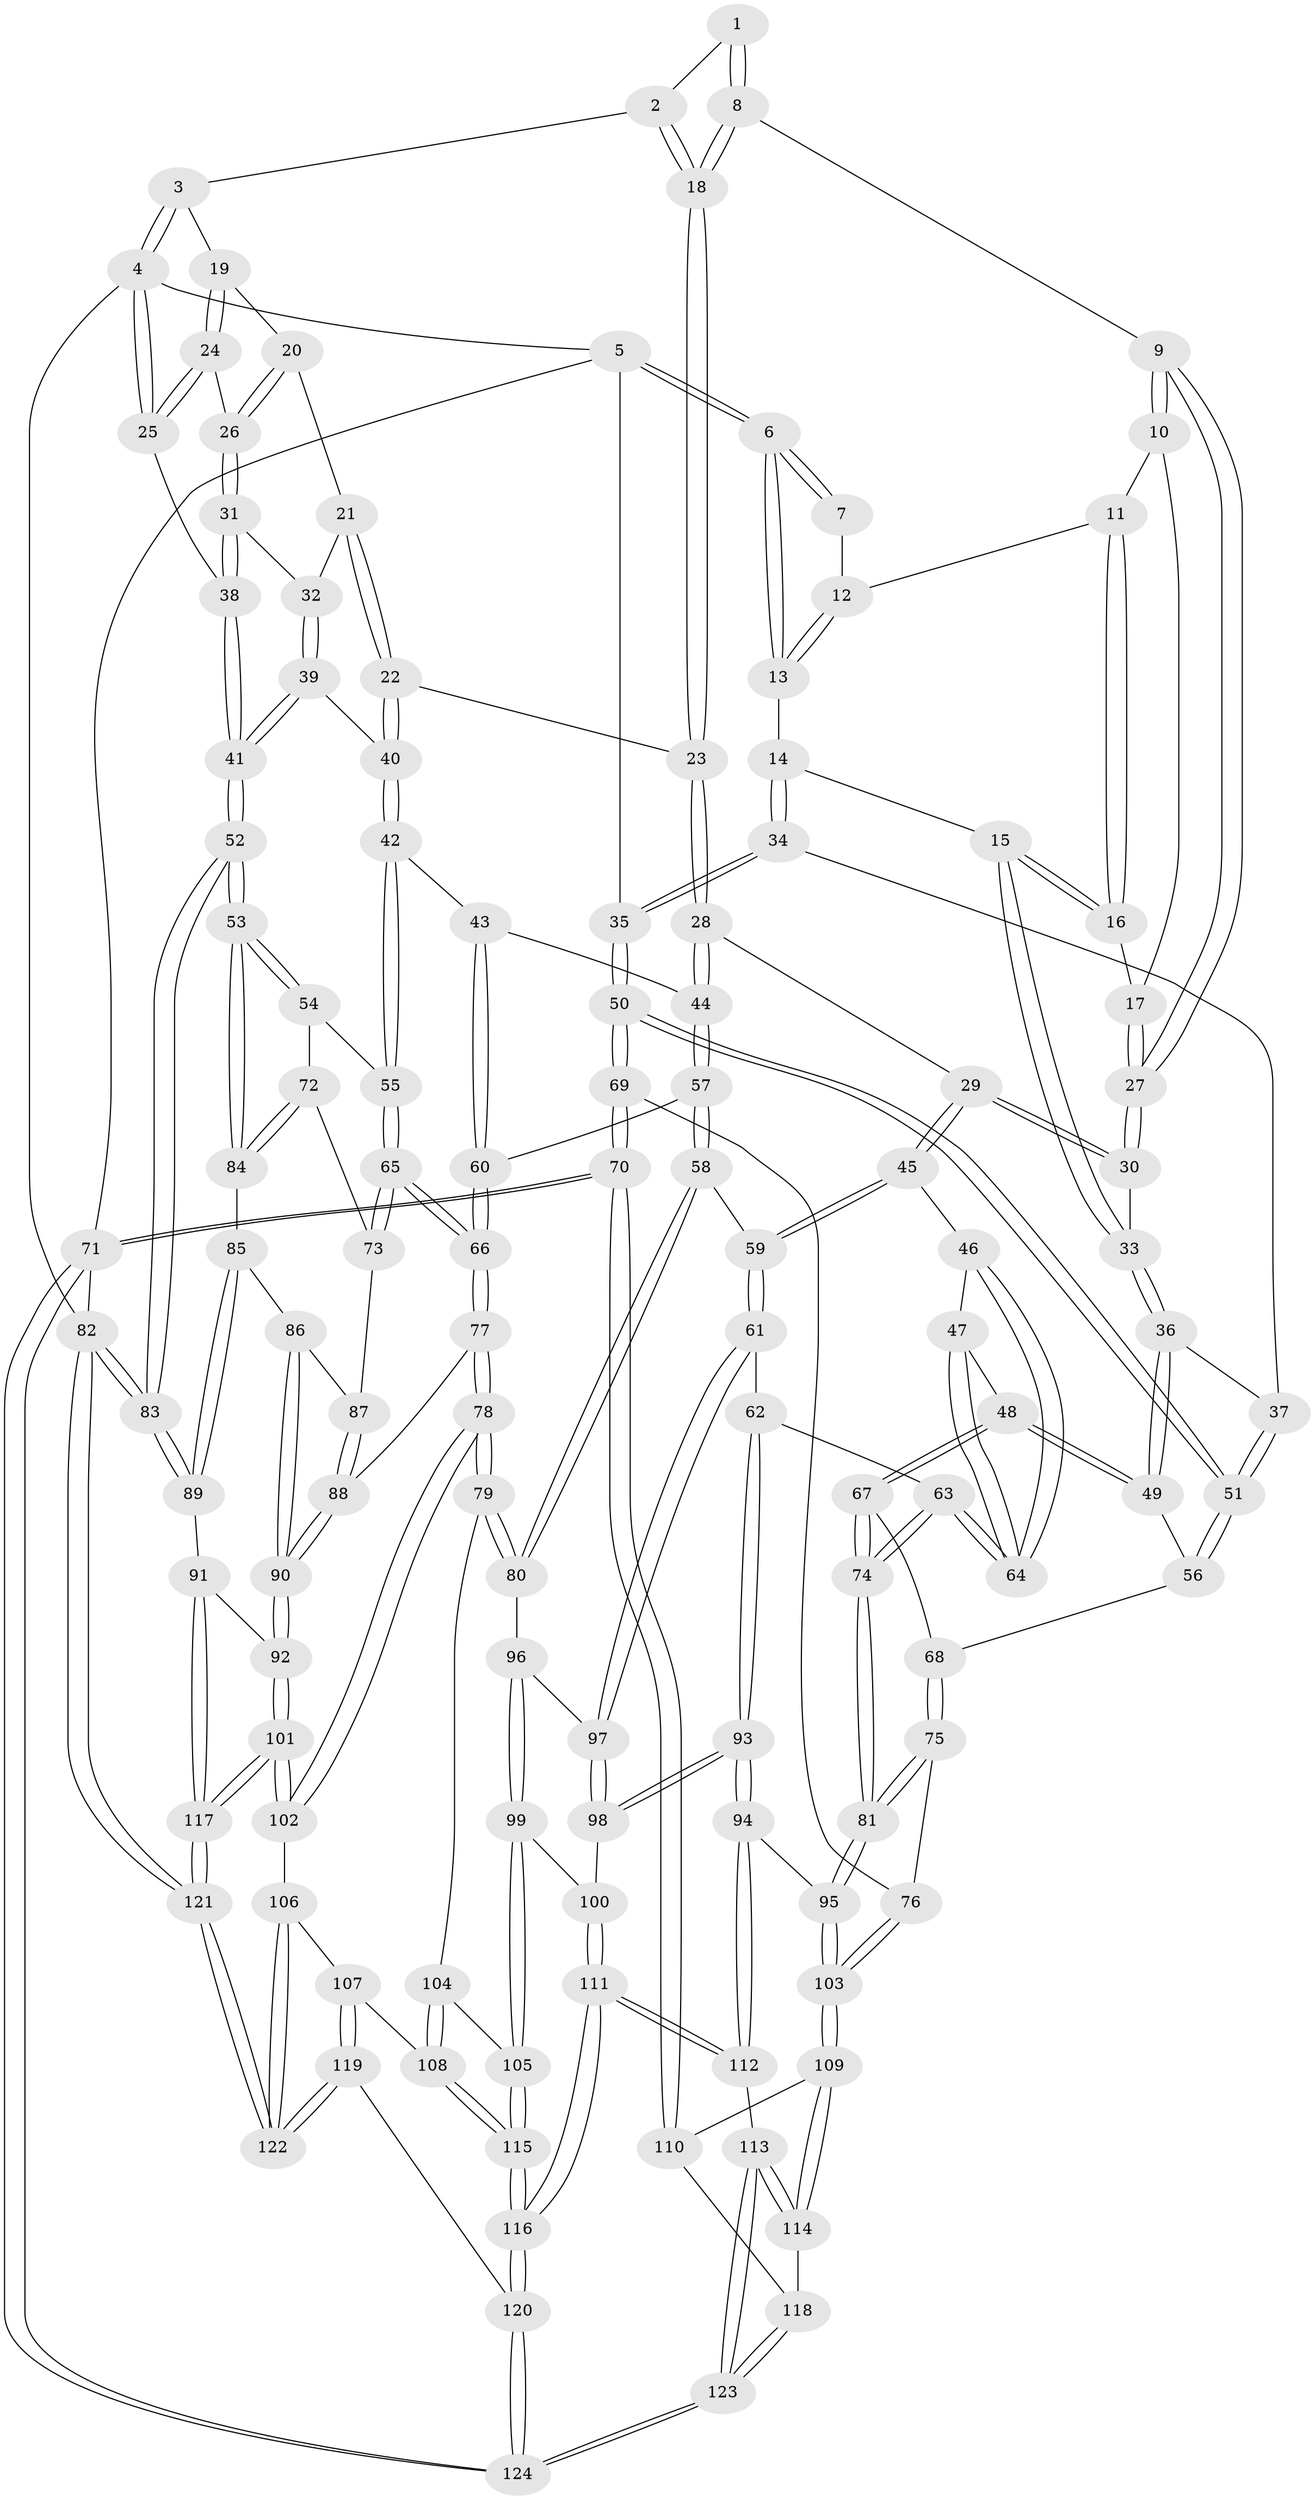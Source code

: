 // coarse degree distribution, {3: 0.11842105263157894, 4: 0.4868421052631579, 5: 0.34210526315789475, 7: 0.013157894736842105, 6: 0.039473684210526314}
// Generated by graph-tools (version 1.1) at 2025/42/03/06/25 10:42:30]
// undirected, 124 vertices, 307 edges
graph export_dot {
graph [start="1"]
  node [color=gray90,style=filled];
  1 [pos="+0.4787354725217145+0"];
  2 [pos="+0.6479267446898651+0"];
  3 [pos="+0.7327837906914054+0"];
  4 [pos="+1+0"];
  5 [pos="+0+0"];
  6 [pos="+0+0"];
  7 [pos="+0.47546651599030865+0"];
  8 [pos="+0.5026694637323393+0.09816021641318871"];
  9 [pos="+0.4678833857701375+0.11556688296834529"];
  10 [pos="+0.4254875737428705+0.02530103239323447"];
  11 [pos="+0.4201541366008202+0"];
  12 [pos="+0.43197218574759644+0"];
  13 [pos="+0.2731038898629707+0.08658009568195071"];
  14 [pos="+0.30393160282764115+0.12399063792951251"];
  15 [pos="+0.30592388831025363+0.12446850812324466"];
  16 [pos="+0.3190654018200136+0.11399837597991606"];
  17 [pos="+0.4094134904436634+0.09851304641411876"];
  18 [pos="+0.624576579340966+0.13869137906232742"];
  19 [pos="+0.798883316291831+0"];
  20 [pos="+0.7991045875276194+0"];
  21 [pos="+0.7778470427053604+0.12660670809739774"];
  22 [pos="+0.642206696509218+0.20043780630749147"];
  23 [pos="+0.6403200644005572+0.20059251717759277"];
  24 [pos="+0.9193221553020333+0.07363260024078845"];
  25 [pos="+1+0"];
  26 [pos="+0.9046314724489132+0.17268246329758785"];
  27 [pos="+0.4489479957054339+0.1454944731225512"];
  28 [pos="+0.5988644370380037+0.2609872639697704"];
  29 [pos="+0.49509436562837295+0.2806223956195506"];
  30 [pos="+0.4326879916057689+0.2376409092668006"];
  31 [pos="+0.9052476223812297+0.18608927804824527"];
  32 [pos="+0.8989377848650734+0.19009932683957945"];
  33 [pos="+0.4010897377835146+0.23293365208057706"];
  34 [pos="+0.22945943423279308+0.1945891564758121"];
  35 [pos="+0+0"];
  36 [pos="+0.2640060696054028+0.31695417623815486"];
  37 [pos="+0.20987216581213816+0.27103706089474716"];
  38 [pos="+1+0.20196233191189492"];
  39 [pos="+0.850827158123721+0.27791234252285385"];
  40 [pos="+0.8500489881724518+0.2790917085502331"];
  41 [pos="+1+0.332597504015729"];
  42 [pos="+0.8512640859216242+0.35181897718472416"];
  43 [pos="+0.7643363103383783+0.37563867226635583"];
  44 [pos="+0.6207797098031921+0.3005211766996365"];
  45 [pos="+0.4686883712583923+0.354231248124246"];
  46 [pos="+0.46095683466907306+0.3613051435896995"];
  47 [pos="+0.30877751147478416+0.41223939940018794"];
  48 [pos="+0.2881220747407216+0.410102799348172"];
  49 [pos="+0.2683842317871746+0.3687320850095793"];
  50 [pos="+0+0.2567543269444723"];
  51 [pos="+0+0.27191660244771065"];
  52 [pos="+1+0.3803339787530744"];
  53 [pos="+1+0.3914329500891612"];
  54 [pos="+0.9074593240951454+0.3888893687710486"];
  55 [pos="+0.8749431067764392+0.37910225690738214"];
  56 [pos="+0.147693976331238+0.3997745622115812"];
  57 [pos="+0.6266656631761529+0.41373980688950474"];
  58 [pos="+0.5747827396707954+0.5101220162268093"];
  59 [pos="+0.5557333751907185+0.5049896889995839"];
  60 [pos="+0.7265820267858231+0.45406726124978886"];
  61 [pos="+0.4517879358514422+0.5338750185007872"];
  62 [pos="+0.4378667731369756+0.5299669968261946"];
  63 [pos="+0.42123418534914864+0.5108412431491588"];
  64 [pos="+0.41825349946451507+0.5004656624070868"];
  65 [pos="+0.824371509938779+0.5126569471964402"];
  66 [pos="+0.748187632416004+0.5602320694967257"];
  67 [pos="+0.2713095775202351+0.45139247874976485"];
  68 [pos="+0.1618306845589605+0.4671236774630123"];
  69 [pos="+0+0.505894228846386"];
  70 [pos="+0+0.7471319048995452"];
  71 [pos="+0+1"];
  72 [pos="+0.9329948595606763+0.5297257974027466"];
  73 [pos="+0.8607991223249966+0.5248887598443489"];
  74 [pos="+0.27453204970490624+0.5403639953569696"];
  75 [pos="+0.0753888615554996+0.5728291743664354"];
  76 [pos="+0.03808976372830333+0.5664901729216931"];
  77 [pos="+0.7412763545013653+0.5731536735264442"];
  78 [pos="+0.6615131427022136+0.6163645899872839"];
  79 [pos="+0.6514662620408449+0.6135906831321498"];
  80 [pos="+0.6509008282758114+0.6131851720026015"];
  81 [pos="+0.23430474079805197+0.6607921973275996"];
  82 [pos="+1+1"];
  83 [pos="+1+0.7607257865697558"];
  84 [pos="+0.9353345266894657+0.5313138797270622"];
  85 [pos="+0.938338321454856+0.5430205795528412"];
  86 [pos="+0.8925495817394218+0.5831834413503507"];
  87 [pos="+0.8802087212548713+0.5724182172613832"];
  88 [pos="+0.8211978946756604+0.6287711433690546"];
  89 [pos="+1+0.7223361141543078"];
  90 [pos="+0.8892259986638009+0.6852557110587929"];
  91 [pos="+0.9367139068878592+0.7321119426858501"];
  92 [pos="+0.9280561886126663+0.7302538130704139"];
  93 [pos="+0.29972507806301374+0.7017974750102569"];
  94 [pos="+0.2787460766049666+0.7006512677135398"];
  95 [pos="+0.23729775585415705+0.6661272014990102"];
  96 [pos="+0.5026311039473433+0.6335755683028772"];
  97 [pos="+0.46872763116546196+0.595897687186603"];
  98 [pos="+0.3497295554099287+0.7190353945337475"];
  99 [pos="+0.4280255178317138+0.7502536262720483"];
  100 [pos="+0.37881987686536206+0.7337052297836272"];
  101 [pos="+0.7417301654506443+0.802634881554173"];
  102 [pos="+0.709799360995396+0.7873406712124983"];
  103 [pos="+0.0686803774846313+0.7962323670218261"];
  104 [pos="+0.5796690426946921+0.687179209030261"];
  105 [pos="+0.45943430117305+0.7741663923704818"];
  106 [pos="+0.653456147502647+0.8187302416576159"];
  107 [pos="+0.6070724149201392+0.8258017696786554"];
  108 [pos="+0.5853625271038355+0.8203400322848642"];
  109 [pos="+0.06727528468773475+0.7979711569813008"];
  110 [pos="+0.03526090173942474+0.8104820879157508"];
  111 [pos="+0.3451858355404158+1"];
  112 [pos="+0.23450457265729668+0.8883113164610548"];
  113 [pos="+0.21536435211249896+0.8932437514607989"];
  114 [pos="+0.14808712031960264+0.8594383990348083"];
  115 [pos="+0.47986532728234754+0.8087285103769287"];
  116 [pos="+0.42840348037095133+1"];
  117 [pos="+0.8304865729776889+1"];
  118 [pos="+0.05701833035900759+0.9083891457682501"];
  119 [pos="+0.5103047426102327+1"];
  120 [pos="+0.44487772028773487+1"];
  121 [pos="+0.8495816925152299+1"];
  122 [pos="+0.6398204779459797+1"];
  123 [pos="+0.06240655969605676+1"];
  124 [pos="+0+1"];
  1 -- 2;
  1 -- 8;
  1 -- 8;
  2 -- 3;
  2 -- 18;
  2 -- 18;
  3 -- 4;
  3 -- 4;
  3 -- 19;
  4 -- 5;
  4 -- 25;
  4 -- 25;
  4 -- 82;
  5 -- 6;
  5 -- 6;
  5 -- 35;
  5 -- 71;
  6 -- 7;
  6 -- 7;
  6 -- 13;
  6 -- 13;
  7 -- 12;
  8 -- 9;
  8 -- 18;
  8 -- 18;
  9 -- 10;
  9 -- 10;
  9 -- 27;
  9 -- 27;
  10 -- 11;
  10 -- 17;
  11 -- 12;
  11 -- 16;
  11 -- 16;
  12 -- 13;
  12 -- 13;
  13 -- 14;
  14 -- 15;
  14 -- 34;
  14 -- 34;
  15 -- 16;
  15 -- 16;
  15 -- 33;
  15 -- 33;
  16 -- 17;
  17 -- 27;
  17 -- 27;
  18 -- 23;
  18 -- 23;
  19 -- 20;
  19 -- 24;
  19 -- 24;
  20 -- 21;
  20 -- 26;
  20 -- 26;
  21 -- 22;
  21 -- 22;
  21 -- 32;
  22 -- 23;
  22 -- 40;
  22 -- 40;
  23 -- 28;
  23 -- 28;
  24 -- 25;
  24 -- 25;
  24 -- 26;
  25 -- 38;
  26 -- 31;
  26 -- 31;
  27 -- 30;
  27 -- 30;
  28 -- 29;
  28 -- 44;
  28 -- 44;
  29 -- 30;
  29 -- 30;
  29 -- 45;
  29 -- 45;
  30 -- 33;
  31 -- 32;
  31 -- 38;
  31 -- 38;
  32 -- 39;
  32 -- 39;
  33 -- 36;
  33 -- 36;
  34 -- 35;
  34 -- 35;
  34 -- 37;
  35 -- 50;
  35 -- 50;
  36 -- 37;
  36 -- 49;
  36 -- 49;
  37 -- 51;
  37 -- 51;
  38 -- 41;
  38 -- 41;
  39 -- 40;
  39 -- 41;
  39 -- 41;
  40 -- 42;
  40 -- 42;
  41 -- 52;
  41 -- 52;
  42 -- 43;
  42 -- 55;
  42 -- 55;
  43 -- 44;
  43 -- 60;
  43 -- 60;
  44 -- 57;
  44 -- 57;
  45 -- 46;
  45 -- 59;
  45 -- 59;
  46 -- 47;
  46 -- 64;
  46 -- 64;
  47 -- 48;
  47 -- 64;
  47 -- 64;
  48 -- 49;
  48 -- 49;
  48 -- 67;
  48 -- 67;
  49 -- 56;
  50 -- 51;
  50 -- 51;
  50 -- 69;
  50 -- 69;
  51 -- 56;
  51 -- 56;
  52 -- 53;
  52 -- 53;
  52 -- 83;
  52 -- 83;
  53 -- 54;
  53 -- 54;
  53 -- 84;
  53 -- 84;
  54 -- 55;
  54 -- 72;
  55 -- 65;
  55 -- 65;
  56 -- 68;
  57 -- 58;
  57 -- 58;
  57 -- 60;
  58 -- 59;
  58 -- 80;
  58 -- 80;
  59 -- 61;
  59 -- 61;
  60 -- 66;
  60 -- 66;
  61 -- 62;
  61 -- 97;
  61 -- 97;
  62 -- 63;
  62 -- 93;
  62 -- 93;
  63 -- 64;
  63 -- 64;
  63 -- 74;
  63 -- 74;
  65 -- 66;
  65 -- 66;
  65 -- 73;
  65 -- 73;
  66 -- 77;
  66 -- 77;
  67 -- 68;
  67 -- 74;
  67 -- 74;
  68 -- 75;
  68 -- 75;
  69 -- 70;
  69 -- 70;
  69 -- 76;
  70 -- 71;
  70 -- 71;
  70 -- 110;
  70 -- 110;
  71 -- 124;
  71 -- 124;
  71 -- 82;
  72 -- 73;
  72 -- 84;
  72 -- 84;
  73 -- 87;
  74 -- 81;
  74 -- 81;
  75 -- 76;
  75 -- 81;
  75 -- 81;
  76 -- 103;
  76 -- 103;
  77 -- 78;
  77 -- 78;
  77 -- 88;
  78 -- 79;
  78 -- 79;
  78 -- 102;
  78 -- 102;
  79 -- 80;
  79 -- 80;
  79 -- 104;
  80 -- 96;
  81 -- 95;
  81 -- 95;
  82 -- 83;
  82 -- 83;
  82 -- 121;
  82 -- 121;
  83 -- 89;
  83 -- 89;
  84 -- 85;
  85 -- 86;
  85 -- 89;
  85 -- 89;
  86 -- 87;
  86 -- 90;
  86 -- 90;
  87 -- 88;
  87 -- 88;
  88 -- 90;
  88 -- 90;
  89 -- 91;
  90 -- 92;
  90 -- 92;
  91 -- 92;
  91 -- 117;
  91 -- 117;
  92 -- 101;
  92 -- 101;
  93 -- 94;
  93 -- 94;
  93 -- 98;
  93 -- 98;
  94 -- 95;
  94 -- 112;
  94 -- 112;
  95 -- 103;
  95 -- 103;
  96 -- 97;
  96 -- 99;
  96 -- 99;
  97 -- 98;
  97 -- 98;
  98 -- 100;
  99 -- 100;
  99 -- 105;
  99 -- 105;
  100 -- 111;
  100 -- 111;
  101 -- 102;
  101 -- 102;
  101 -- 117;
  101 -- 117;
  102 -- 106;
  103 -- 109;
  103 -- 109;
  104 -- 105;
  104 -- 108;
  104 -- 108;
  105 -- 115;
  105 -- 115;
  106 -- 107;
  106 -- 122;
  106 -- 122;
  107 -- 108;
  107 -- 119;
  107 -- 119;
  108 -- 115;
  108 -- 115;
  109 -- 110;
  109 -- 114;
  109 -- 114;
  110 -- 118;
  111 -- 112;
  111 -- 112;
  111 -- 116;
  111 -- 116;
  112 -- 113;
  113 -- 114;
  113 -- 114;
  113 -- 123;
  113 -- 123;
  114 -- 118;
  115 -- 116;
  115 -- 116;
  116 -- 120;
  116 -- 120;
  117 -- 121;
  117 -- 121;
  118 -- 123;
  118 -- 123;
  119 -- 120;
  119 -- 122;
  119 -- 122;
  120 -- 124;
  120 -- 124;
  121 -- 122;
  121 -- 122;
  123 -- 124;
  123 -- 124;
}

